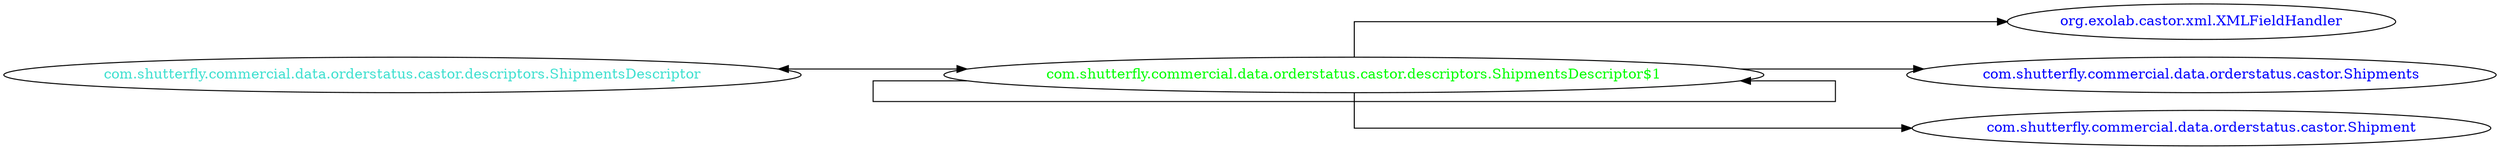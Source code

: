 digraph dependencyGraph {
 concentrate=true;
 ranksep="2.0";
 rankdir="LR"; 
 splines="ortho";
"com.shutterfly.commercial.data.orderstatus.castor.descriptors.ShipmentsDescriptor$1" [fontcolor="red"];
"org.exolab.castor.xml.XMLFieldHandler" [ fontcolor="blue" ];
"com.shutterfly.commercial.data.orderstatus.castor.descriptors.ShipmentsDescriptor$1"->"org.exolab.castor.xml.XMLFieldHandler";
"com.shutterfly.commercial.data.orderstatus.castor.Shipments" [ fontcolor="blue" ];
"com.shutterfly.commercial.data.orderstatus.castor.descriptors.ShipmentsDescriptor$1"->"com.shutterfly.commercial.data.orderstatus.castor.Shipments";
"com.shutterfly.commercial.data.orderstatus.castor.Shipment" [ fontcolor="blue" ];
"com.shutterfly.commercial.data.orderstatus.castor.descriptors.ShipmentsDescriptor$1"->"com.shutterfly.commercial.data.orderstatus.castor.Shipment";
"com.shutterfly.commercial.data.orderstatus.castor.descriptors.ShipmentsDescriptor$1" [ fontcolor="green" ];
"com.shutterfly.commercial.data.orderstatus.castor.descriptors.ShipmentsDescriptor$1"->"com.shutterfly.commercial.data.orderstatus.castor.descriptors.ShipmentsDescriptor$1";
"com.shutterfly.commercial.data.orderstatus.castor.descriptors.ShipmentsDescriptor" [ fontcolor="turquoise" ];
"com.shutterfly.commercial.data.orderstatus.castor.descriptors.ShipmentsDescriptor"->"com.shutterfly.commercial.data.orderstatus.castor.descriptors.ShipmentsDescriptor$1" [dir=both];
}